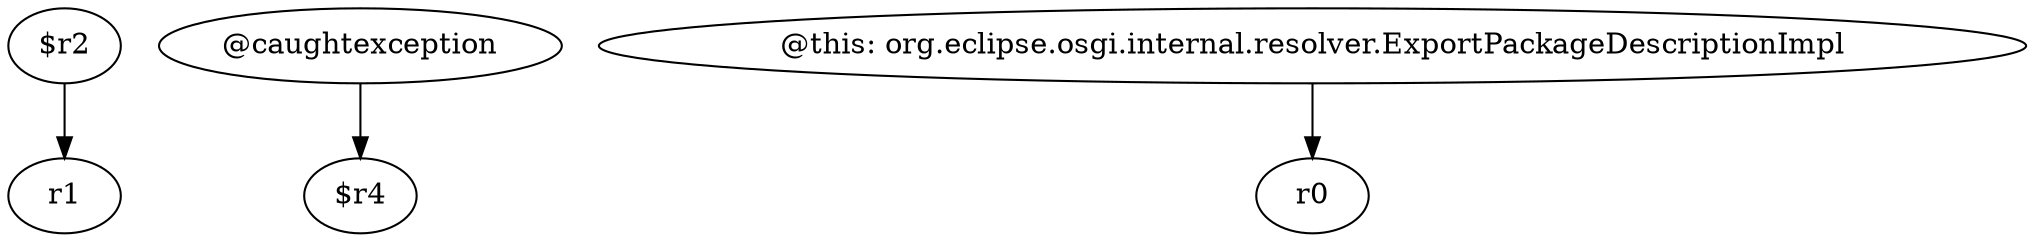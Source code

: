digraph g {
0[label="$r2"]
1[label="r1"]
0->1[label=""]
2[label="@caughtexception"]
3[label="$r4"]
2->3[label=""]
4[label="@this: org.eclipse.osgi.internal.resolver.ExportPackageDescriptionImpl"]
5[label="r0"]
4->5[label=""]
}